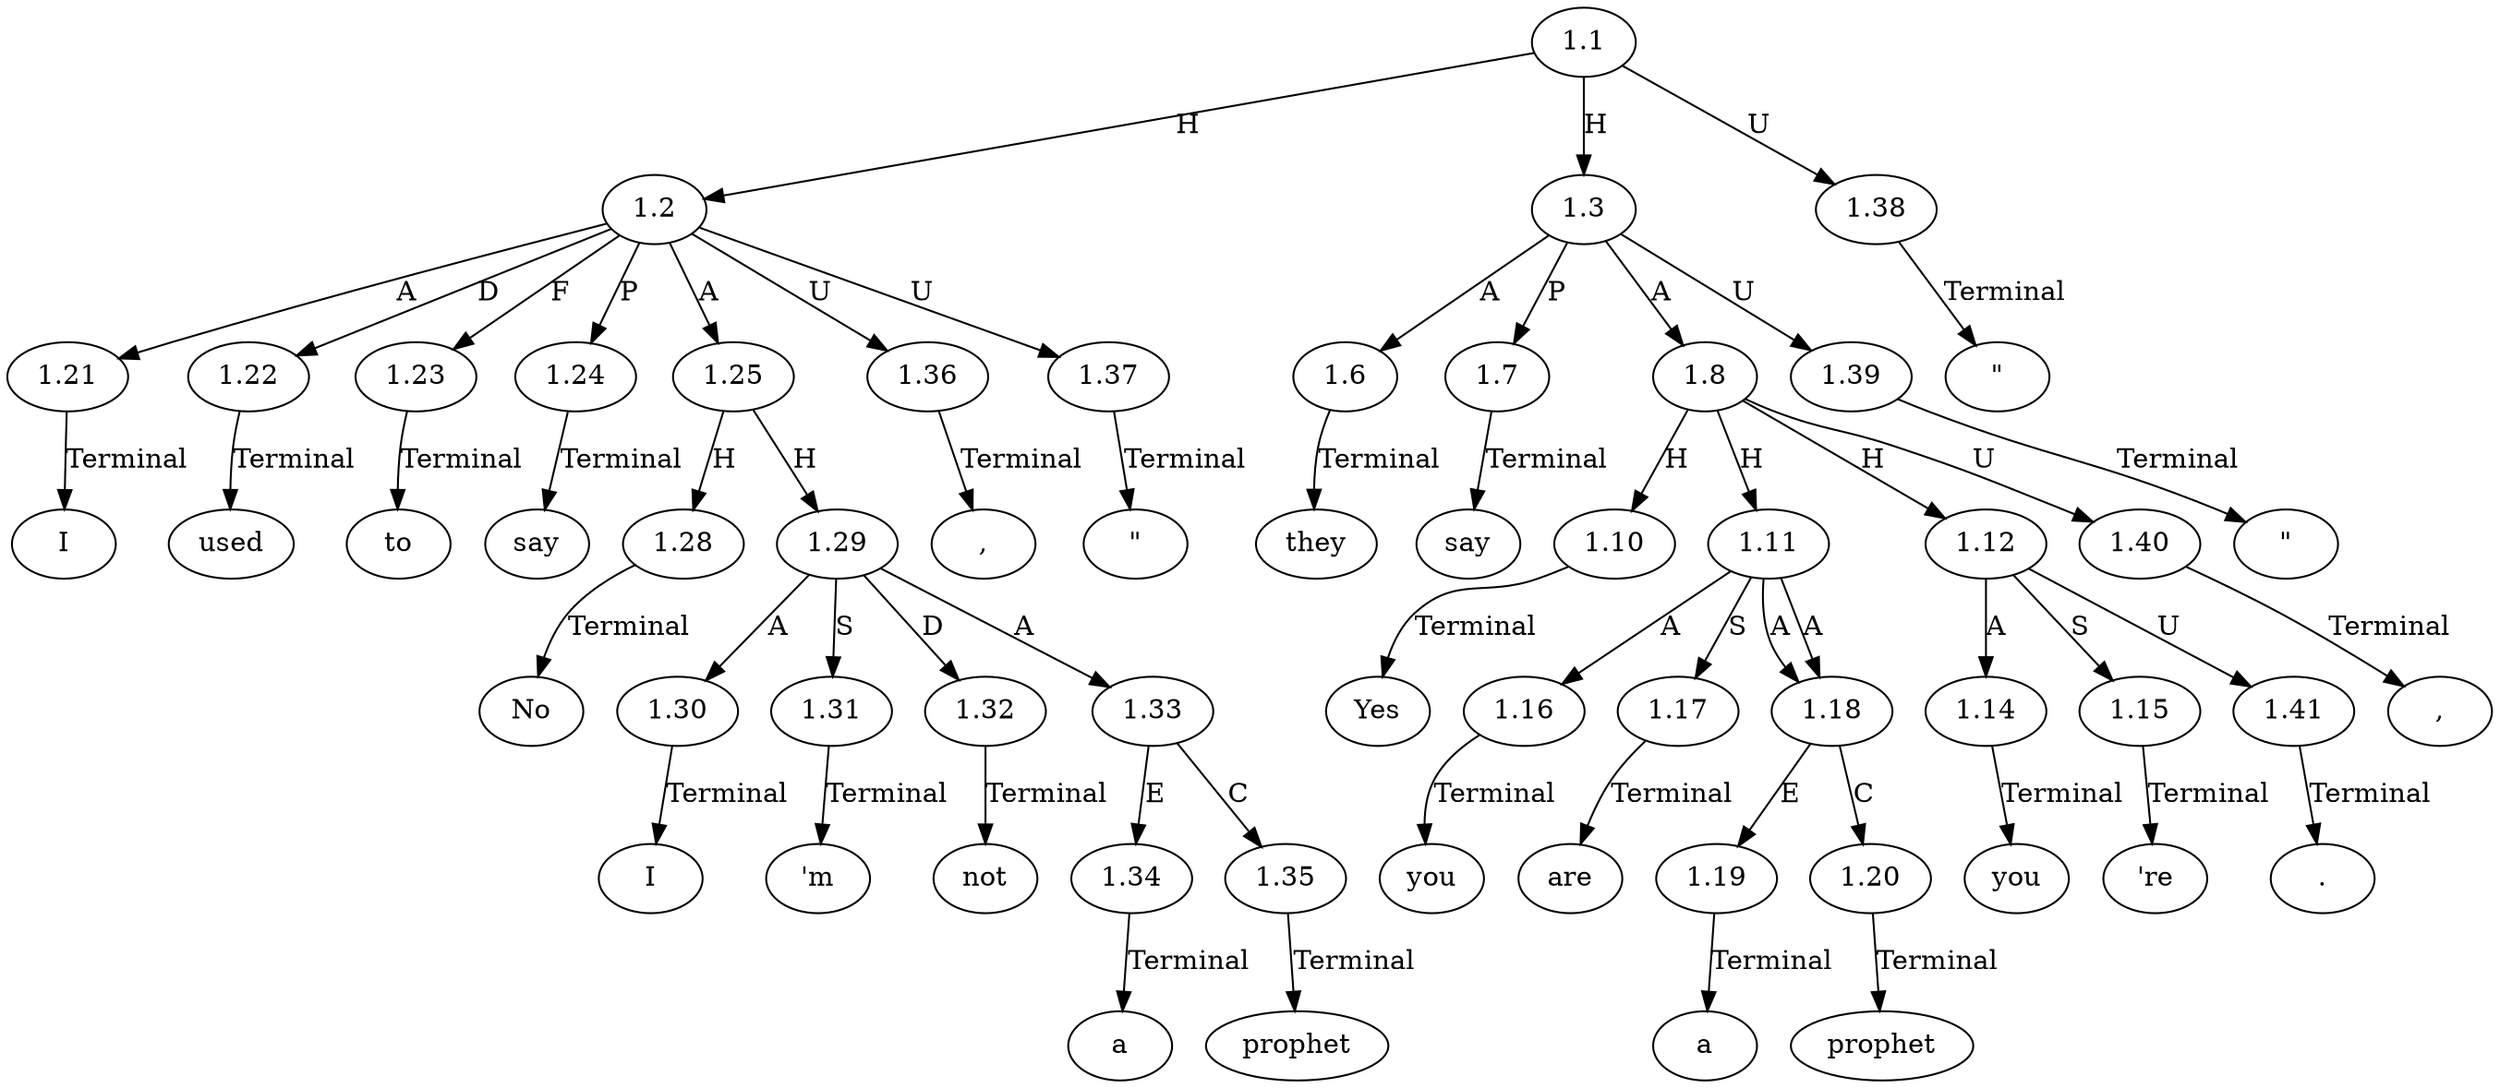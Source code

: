 // Graph
digraph {
	0.1 [label=I ordering=out]
	0.10 [label=not ordering=out]
	0.11 [label=a ordering=out]
	0.12 [label=prophet ordering=out]
	0.13 [label="\"" ordering=out]
	0.14 [label=they ordering=out]
	0.15 [label=say ordering=out]
	0.16 [label="\"" ordering=out]
	0.17 [label=Yes ordering=out]
	0.18 [label=you ordering=out]
	0.19 [label=are ordering=out]
	0.2 [label=used ordering=out]
	0.20 [label=a ordering=out]
	0.21 [label=prophet ordering=out]
	0.22 [label="," ordering=out]
	0.23 [label=you ordering=out]
	0.24 [label="'re" ordering=out]
	0.25 [label="." ordering=out]
	0.3 [label=to ordering=out]
	0.4 [label=say ordering=out]
	0.5 [label="," ordering=out]
	0.6 [label="\"" ordering=out]
	0.7 [label=No ordering=out]
	0.8 [label=I ordering=out]
	0.9 [label="'m" ordering=out]
	1.1 [label=1.1 ordering=out]
	1.2 [label=1.2 ordering=out]
	1.3 [label=1.3 ordering=out]
	1.6 [label=1.6 ordering=out]
	1.7 [label=1.7 ordering=out]
	1.8 [label=1.8 ordering=out]
	1.10 [label=1.10 ordering=out]
	1.11 [label=1.11 ordering=out]
	1.12 [label=1.12 ordering=out]
	1.14 [label=1.14 ordering=out]
	1.15 [label=1.15 ordering=out]
	1.16 [label=1.16 ordering=out]
	1.17 [label=1.17 ordering=out]
	1.18 [label=1.18 ordering=out]
	1.19 [label=1.19 ordering=out]
	1.20 [label=1.20 ordering=out]
	1.21 [label=1.21 ordering=out]
	1.22 [label=1.22 ordering=out]
	1.23 [label=1.23 ordering=out]
	1.24 [label=1.24 ordering=out]
	1.25 [label=1.25 ordering=out]
	1.28 [label=1.28 ordering=out]
	1.29 [label=1.29 ordering=out]
	1.30 [label=1.30 ordering=out]
	1.31 [label=1.31 ordering=out]
	1.32 [label=1.32 ordering=out]
	1.33 [label=1.33 ordering=out]
	1.34 [label=1.34 ordering=out]
	1.35 [label=1.35 ordering=out]
	1.36 [label=1.36 ordering=out]
	1.37 [label=1.37 ordering=out]
	1.38 [label=1.38 ordering=out]
	1.39 [label=1.39 ordering=out]
	1.40 [label=1.40 ordering=out]
	1.41 [label=1.41 ordering=out]
	1.1 -> 1.2 [label=H ordering=out]
	1.1 -> 1.3 [label=H ordering=out]
	1.1 -> 1.38 [label=U ordering=out]
	1.2 -> 1.21 [label=A ordering=out]
	1.2 -> 1.22 [label=D ordering=out]
	1.2 -> 1.23 [label=F ordering=out]
	1.2 -> 1.24 [label=P ordering=out]
	1.2 -> 1.25 [label=A ordering=out]
	1.2 -> 1.36 [label=U ordering=out]
	1.2 -> 1.37 [label=U ordering=out]
	1.3 -> 1.6 [label=A ordering=out]
	1.3 -> 1.7 [label=P ordering=out]
	1.3 -> 1.8 [label=A ordering=out]
	1.3 -> 1.39 [label=U ordering=out]
	1.6 -> 0.14 [label=Terminal ordering=out]
	1.7 -> 0.15 [label=Terminal ordering=out]
	1.8 -> 1.10 [label=H ordering=out]
	1.8 -> 1.11 [label=H ordering=out]
	1.8 -> 1.12 [label=H ordering=out]
	1.8 -> 1.40 [label=U ordering=out]
	1.10 -> 0.17 [label=Terminal ordering=out]
	1.11 -> 1.16 [label=A ordering=out]
	1.11 -> 1.17 [label=S ordering=out]
	1.11 -> 1.18 [label=A ordering=out]
	1.11 -> 1.18 [label=A ordering=out]
	1.12 -> 1.14 [label=A ordering=out]
	1.12 -> 1.15 [label=S ordering=out]
	1.12 -> 1.41 [label=U ordering=out]
	1.14 -> 0.23 [label=Terminal ordering=out]
	1.15 -> 0.24 [label=Terminal ordering=out]
	1.16 -> 0.18 [label=Terminal ordering=out]
	1.17 -> 0.19 [label=Terminal ordering=out]
	1.18 -> 1.19 [label=E ordering=out]
	1.18 -> 1.20 [label=C ordering=out]
	1.19 -> 0.20 [label=Terminal ordering=out]
	1.20 -> 0.21 [label=Terminal ordering=out]
	1.21 -> 0.1 [label=Terminal ordering=out]
	1.22 -> 0.2 [label=Terminal ordering=out]
	1.23 -> 0.3 [label=Terminal ordering=out]
	1.24 -> 0.4 [label=Terminal ordering=out]
	1.25 -> 1.28 [label=H ordering=out]
	1.25 -> 1.29 [label=H ordering=out]
	1.28 -> 0.7 [label=Terminal ordering=out]
	1.29 -> 1.30 [label=A ordering=out]
	1.29 -> 1.31 [label=S ordering=out]
	1.29 -> 1.32 [label=D ordering=out]
	1.29 -> 1.33 [label=A ordering=out]
	1.30 -> 0.8 [label=Terminal ordering=out]
	1.31 -> 0.9 [label=Terminal ordering=out]
	1.32 -> 0.10 [label=Terminal ordering=out]
	1.33 -> 1.34 [label=E ordering=out]
	1.33 -> 1.35 [label=C ordering=out]
	1.34 -> 0.11 [label=Terminal ordering=out]
	1.35 -> 0.12 [label=Terminal ordering=out]
	1.36 -> 0.5 [label=Terminal ordering=out]
	1.37 -> 0.6 [label=Terminal ordering=out]
	1.38 -> 0.13 [label=Terminal ordering=out]
	1.39 -> 0.16 [label=Terminal ordering=out]
	1.40 -> 0.22 [label=Terminal ordering=out]
	1.41 -> 0.25 [label=Terminal ordering=out]
}
